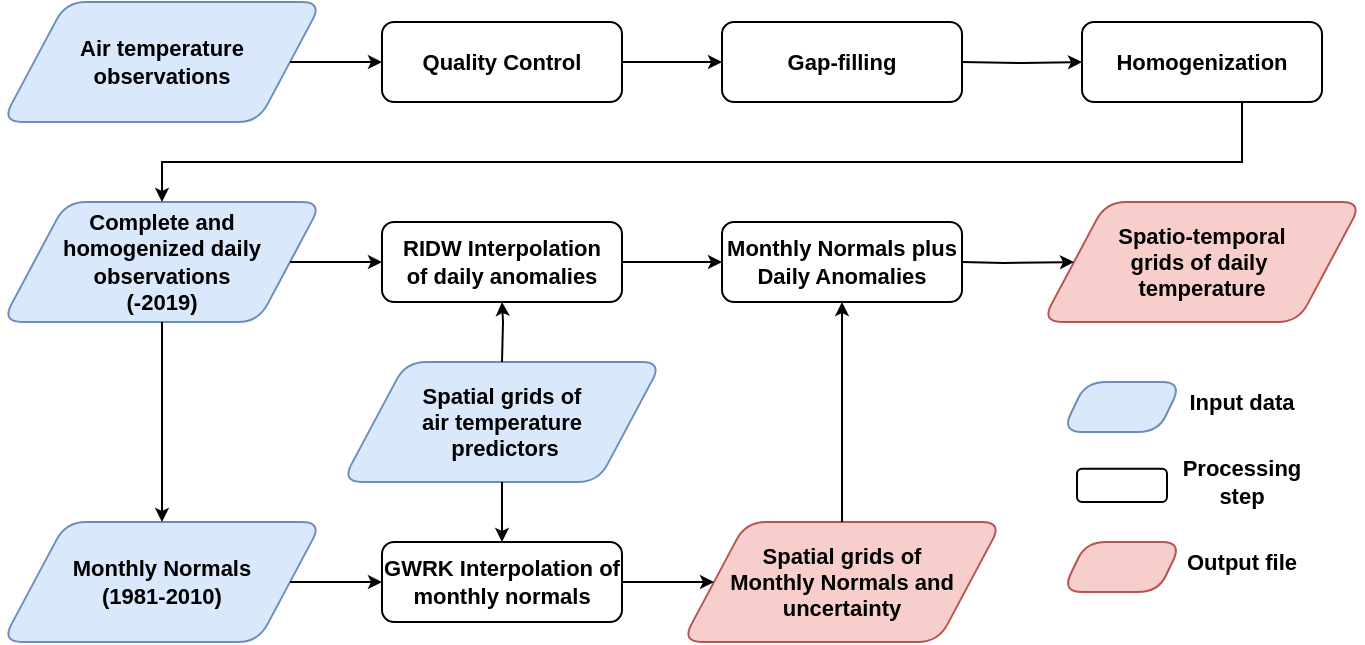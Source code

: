 <mxfile version="13.8.1" type="device"><diagram id="-Qv3ljj9Aok5pHvdOo0o" name="Page-1"><mxGraphModel dx="981" dy="557" grid="1" gridSize="10" guides="1" tooltips="1" connect="1" arrows="1" fold="1" page="1" pageScale="1" pageWidth="100" pageHeight="112" math="0" shadow="0"><root><mxCell id="0"/><mxCell id="1" parent="0"/><mxCell id="3AlTVUfveW3GnMD2zD8P-52" value="" style="group;fontFamily=Helvetica;fontSize=11;fontStyle=1" parent="1" vertex="1" connectable="0"><mxGeometry x="10" y="8" width="680" height="320" as="geometry"/></mxCell><mxCell id="3AlTVUfveW3GnMD2zD8P-1" value="Air temperature &lt;br style=&quot;font-size: 11px;&quot;&gt;observations" style="shape=parallelogram;perimeter=parallelogramPerimeter;whiteSpace=wrap;html=1;fillColor=#dae8fc;strokeColor=#6c8ebf;rounded=1;fontSize=11;fontFamily=Helvetica;fontStyle=1" parent="3AlTVUfveW3GnMD2zD8P-52" vertex="1"><mxGeometry width="160" height="60" as="geometry"/></mxCell><mxCell id="3AlTVUfveW3GnMD2zD8P-2" value="Complete and &lt;br style=&quot;font-size: 11px;&quot;&gt;homogenized daily observations&lt;br style=&quot;font-size: 11px;&quot;&gt;(-2019)" style="shape=parallelogram;perimeter=parallelogramPerimeter;whiteSpace=wrap;html=1;fillColor=#dae8fc;strokeColor=#6c8ebf;rounded=1;fontSize=11;fontFamily=Helvetica;fontStyle=1" parent="3AlTVUfveW3GnMD2zD8P-52" vertex="1"><mxGeometry y="100" width="160" height="60" as="geometry"/></mxCell><mxCell id="3AlTVUfveW3GnMD2zD8P-3" value="Quality Control" style="rounded=1;whiteSpace=wrap;html=1;fontSize=11;shadow=0;fontFamily=Helvetica;fontStyle=1" parent="3AlTVUfveW3GnMD2zD8P-52" vertex="1"><mxGeometry x="190" y="10" width="120" height="40" as="geometry"/></mxCell><mxCell id="3AlTVUfveW3GnMD2zD8P-4" value="Gap-filling" style="rounded=1;whiteSpace=wrap;html=1;fontSize=11;fontFamily=Helvetica;fontStyle=1" parent="3AlTVUfveW3GnMD2zD8P-52" vertex="1"><mxGeometry x="360" y="10" width="120" height="40" as="geometry"/></mxCell><mxCell id="3AlTVUfveW3GnMD2zD8P-5" value="Homogenization" style="rounded=1;whiteSpace=wrap;html=1;fontSize=11;fontFamily=Helvetica;fontStyle=1" parent="3AlTVUfveW3GnMD2zD8P-52" vertex="1"><mxGeometry x="540" y="10" width="120" height="40" as="geometry"/></mxCell><mxCell id="3AlTVUfveW3GnMD2zD8P-11" value="RIDW Interpolation&lt;br style=&quot;font-size: 11px;&quot;&gt;of daily anomalies" style="rounded=1;whiteSpace=wrap;html=1;fontSize=11;fontFamily=Helvetica;fontStyle=1" parent="3AlTVUfveW3GnMD2zD8P-52" vertex="1"><mxGeometry x="190" y="110" width="120" height="40" as="geometry"/></mxCell><mxCell id="3AlTVUfveW3GnMD2zD8P-12" value="Monthly Normals plus Daily Anomalies" style="rounded=1;whiteSpace=wrap;html=1;fontSize=11;fontFamily=Helvetica;fontStyle=1" parent="3AlTVUfveW3GnMD2zD8P-52" vertex="1"><mxGeometry x="360" y="110" width="120" height="40" as="geometry"/></mxCell><mxCell id="3AlTVUfveW3GnMD2zD8P-14" value="Spatio-temporal &lt;br style=&quot;font-size: 11px;&quot;&gt;grids of daily&amp;nbsp;&lt;br style=&quot;font-size: 11px;&quot;&gt;temperature" style="shape=parallelogram;perimeter=parallelogramPerimeter;whiteSpace=wrap;html=1;fillColor=#f8cecc;strokeColor=#b85450;rounded=1;fontSize=11;fontFamily=Helvetica;fontStyle=1" parent="3AlTVUfveW3GnMD2zD8P-52" vertex="1"><mxGeometry x="520" y="100" width="160" height="60" as="geometry"/></mxCell><mxCell id="3AlTVUfveW3GnMD2zD8P-15" value="Monthly Normals&lt;br style=&quot;font-size: 11px;&quot;&gt;(1981-2010)" style="shape=parallelogram;perimeter=parallelogramPerimeter;whiteSpace=wrap;html=1;fillColor=#dae8fc;strokeColor=#6c8ebf;rounded=1;fontSize=11;fontFamily=Helvetica;fontStyle=1" parent="3AlTVUfveW3GnMD2zD8P-52" vertex="1"><mxGeometry y="260" width="160" height="60" as="geometry"/></mxCell><mxCell id="3AlTVUfveW3GnMD2zD8P-16" value="GWRK Interpolation of monthly normals" style="rounded=1;whiteSpace=wrap;html=1;fontSize=11;fontFamily=Helvetica;fontStyle=1" parent="3AlTVUfveW3GnMD2zD8P-52" vertex="1"><mxGeometry x="190" y="270" width="120" height="40" as="geometry"/></mxCell><mxCell id="3AlTVUfveW3GnMD2zD8P-18" value="Spatial grids of &lt;br style=&quot;font-size: 11px;&quot;&gt;Monthly Normals and&lt;br style=&quot;font-size: 11px;&quot;&gt;uncertainty" style="shape=parallelogram;perimeter=parallelogramPerimeter;whiteSpace=wrap;html=1;fillColor=#f8cecc;strokeColor=#b85450;rounded=1;fontSize=11;fontFamily=Helvetica;fontStyle=1" parent="3AlTVUfveW3GnMD2zD8P-52" vertex="1"><mxGeometry x="340" y="260" width="160" height="60" as="geometry"/></mxCell><mxCell id="3AlTVUfveW3GnMD2zD8P-19" value="Spatial grids of &lt;br style=&quot;font-size: 11px;&quot;&gt;air temperature&lt;br style=&quot;font-size: 11px;&quot;&gt;&amp;nbsp;predictors" style="shape=parallelogram;perimeter=parallelogramPerimeter;whiteSpace=wrap;html=1;fillColor=#dae8fc;strokeColor=#6c8ebf;rounded=1;fontSize=11;fontFamily=Helvetica;fontStyle=1" parent="3AlTVUfveW3GnMD2zD8P-52" vertex="1"><mxGeometry x="170" y="180" width="160" height="60" as="geometry"/></mxCell><mxCell id="3AlTVUfveW3GnMD2zD8P-44" value="" style="group;fontFamily=Helvetica;fontSize=11;fontStyle=1" parent="3AlTVUfveW3GnMD2zD8P-52" vertex="1" connectable="0"><mxGeometry x="530" y="190" width="120" height="104.997" as="geometry"/></mxCell><mxCell id="3AlTVUfveW3GnMD2zD8P-39" value="Input data" style="text;html=1;strokeColor=none;fillColor=none;align=center;verticalAlign=middle;whiteSpace=wrap;rounded=0;fontSize=11;fontFamily=Helvetica;fontStyle=1" parent="3AlTVUfveW3GnMD2zD8P-44" vertex="1"><mxGeometry x="60" width="60" height="20" as="geometry"/></mxCell><mxCell id="3AlTVUfveW3GnMD2zD8P-40" value="Processing step" style="text;html=1;strokeColor=none;fillColor=none;align=center;verticalAlign=middle;whiteSpace=wrap;rounded=0;fontSize=11;fontFamily=Helvetica;fontStyle=1" parent="3AlTVUfveW3GnMD2zD8P-44" vertex="1"><mxGeometry x="60" y="40" width="60" height="20" as="geometry"/></mxCell><mxCell id="3AlTVUfveW3GnMD2zD8P-41" value="Output file" style="text;html=1;strokeColor=none;fillColor=none;align=center;verticalAlign=middle;whiteSpace=wrap;rounded=0;fontSize=11;fontFamily=Helvetica;fontStyle=1" parent="3AlTVUfveW3GnMD2zD8P-44" vertex="1"><mxGeometry x="60" y="80" width="60" height="20" as="geometry"/></mxCell><mxCell id="3AlTVUfveW3GnMD2zD8P-34" value="" style="shape=parallelogram;perimeter=parallelogramPerimeter;whiteSpace=wrap;html=1;fillColor=#dae8fc;strokeColor=#6c8ebf;rounded=1;fontSize=11;fontFamily=Helvetica;fontStyle=1" parent="3AlTVUfveW3GnMD2zD8P-44" vertex="1"><mxGeometry width="60" height="25" as="geometry"/></mxCell><mxCell id="3AlTVUfveW3GnMD2zD8P-35" value="" style="rounded=1;whiteSpace=wrap;html=1;fontSize=11;fontFamily=Helvetica;fontStyle=1" parent="3AlTVUfveW3GnMD2zD8P-44" vertex="1"><mxGeometry x="7.5" y="43.333" width="45" height="16.667" as="geometry"/></mxCell><mxCell id="3AlTVUfveW3GnMD2zD8P-37" value="" style="shape=parallelogram;perimeter=parallelogramPerimeter;whiteSpace=wrap;html=1;fillColor=#f8cecc;strokeColor=#b85450;rounded=1;fontSize=11;fontFamily=Helvetica;fontStyle=1" parent="3AlTVUfveW3GnMD2zD8P-44" vertex="1"><mxGeometry y="79.997" width="60" height="25" as="geometry"/></mxCell><mxCell id="3AlTVUfveW3GnMD2zD8P-51" value="" style="group;fontFamily=Helvetica;fontSize=11;fontStyle=1" parent="3AlTVUfveW3GnMD2zD8P-52" vertex="1" connectable="0"><mxGeometry x="80" y="30" width="540" height="160" as="geometry"/></mxCell><mxCell id="3AlTVUfveW3GnMD2zD8P-8" value="" style="edgeStyle=orthogonalEdgeStyle;rounded=0;orthogonalLoop=1;jettySize=auto;html=1;fontSize=11;endSize=4;fontFamily=Helvetica;fontStyle=1" parent="3AlTVUfveW3GnMD2zD8P-51" target="3AlTVUfveW3GnMD2zD8P-5" edge="1"><mxGeometry relative="1" as="geometry"><mxPoint x="400" as="sourcePoint"/></mxGeometry></mxCell><mxCell id="3AlTVUfveW3GnMD2zD8P-10" value="" style="edgeStyle=orthogonalEdgeStyle;rounded=0;orthogonalLoop=1;jettySize=auto;html=1;fontSize=11;endSize=4;fontFamily=Helvetica;fontStyle=1" parent="3AlTVUfveW3GnMD2zD8P-51" source="3AlTVUfveW3GnMD2zD8P-5" edge="1"><mxGeometry relative="1" as="geometry"><mxPoint y="70" as="targetPoint"/><Array as="points"><mxPoint x="540" y="50"/><mxPoint y="50"/></Array></mxGeometry></mxCell><mxCell id="3AlTVUfveW3GnMD2zD8P-22" value="" style="edgeStyle=orthogonalEdgeStyle;rounded=0;orthogonalLoop=1;jettySize=auto;html=1;fontSize=11;endSize=4;fontFamily=Helvetica;fontStyle=1" parent="3AlTVUfveW3GnMD2zD8P-51" target="3AlTVUfveW3GnMD2zD8P-14" edge="1"><mxGeometry relative="1" as="geometry"><mxPoint x="400" y="100" as="sourcePoint"/></mxGeometry></mxCell><mxCell id="3AlTVUfveW3GnMD2zD8P-30" value="" style="edgeStyle=orthogonalEdgeStyle;rounded=0;orthogonalLoop=1;jettySize=auto;html=1;fontSize=11;endSize=4;fontFamily=Helvetica;fontStyle=1" parent="3AlTVUfveW3GnMD2zD8P-51" target="3AlTVUfveW3GnMD2zD8P-11" edge="1"><mxGeometry relative="1" as="geometry"><mxPoint x="170" y="150" as="sourcePoint"/></mxGeometry></mxCell><mxCell id="3AlTVUfveW3GnMD2zD8P-6" value="" style="edgeStyle=orthogonalEdgeStyle;rounded=0;orthogonalLoop=1;jettySize=auto;html=1;fontSize=11;endSize=4;shadow=0;fontFamily=Helvetica;fontStyle=1" parent="3AlTVUfveW3GnMD2zD8P-52" source="3AlTVUfveW3GnMD2zD8P-1" target="3AlTVUfveW3GnMD2zD8P-3" edge="1"><mxGeometry relative="1" as="geometry"/></mxCell><mxCell id="3AlTVUfveW3GnMD2zD8P-7" value="" style="edgeStyle=orthogonalEdgeStyle;rounded=0;orthogonalLoop=1;jettySize=auto;html=1;fontSize=11;endSize=4;fontFamily=Helvetica;fontStyle=1" parent="3AlTVUfveW3GnMD2zD8P-52" source="3AlTVUfveW3GnMD2zD8P-3" target="3AlTVUfveW3GnMD2zD8P-4" edge="1"><mxGeometry relative="1" as="geometry"/></mxCell><mxCell id="3AlTVUfveW3GnMD2zD8P-20" value="" style="edgeStyle=orthogonalEdgeStyle;rounded=0;orthogonalLoop=1;jettySize=auto;html=1;fontSize=11;endSize=4;fontFamily=Helvetica;fontStyle=1" parent="3AlTVUfveW3GnMD2zD8P-52" source="3AlTVUfveW3GnMD2zD8P-2" target="3AlTVUfveW3GnMD2zD8P-11" edge="1"><mxGeometry relative="1" as="geometry"/></mxCell><mxCell id="3AlTVUfveW3GnMD2zD8P-21" value="" style="edgeStyle=orthogonalEdgeStyle;rounded=0;orthogonalLoop=1;jettySize=auto;html=1;fontSize=11;endSize=4;fontFamily=Helvetica;fontStyle=1" parent="3AlTVUfveW3GnMD2zD8P-52" source="3AlTVUfveW3GnMD2zD8P-11" target="3AlTVUfveW3GnMD2zD8P-12" edge="1"><mxGeometry relative="1" as="geometry"/></mxCell><mxCell id="3AlTVUfveW3GnMD2zD8P-26" value="" style="edgeStyle=orthogonalEdgeStyle;rounded=0;orthogonalLoop=1;jettySize=auto;html=1;entryX=0.5;entryY=0;entryDx=0;entryDy=0;fontSize=11;endSize=4;fontFamily=Helvetica;fontStyle=1" parent="3AlTVUfveW3GnMD2zD8P-52" source="3AlTVUfveW3GnMD2zD8P-2" target="3AlTVUfveW3GnMD2zD8P-15" edge="1"><mxGeometry relative="1" as="geometry"><mxPoint x="90" y="270" as="targetPoint"/></mxGeometry></mxCell><mxCell id="3AlTVUfveW3GnMD2zD8P-27" value="" style="edgeStyle=orthogonalEdgeStyle;rounded=0;orthogonalLoop=1;jettySize=auto;html=1;fontSize=11;endSize=4;fontFamily=Helvetica;fontStyle=1" parent="3AlTVUfveW3GnMD2zD8P-52" source="3AlTVUfveW3GnMD2zD8P-15" target="3AlTVUfveW3GnMD2zD8P-16" edge="1"><mxGeometry relative="1" as="geometry"/></mxCell><mxCell id="3AlTVUfveW3GnMD2zD8P-33" value="" style="edgeStyle=orthogonalEdgeStyle;rounded=0;orthogonalLoop=1;jettySize=auto;html=1;fontSize=11;entryX=0.5;entryY=1;entryDx=0;entryDy=0;endSize=4;fontFamily=Helvetica;fontStyle=1" parent="3AlTVUfveW3GnMD2zD8P-52" source="3AlTVUfveW3GnMD2zD8P-18" target="3AlTVUfveW3GnMD2zD8P-12" edge="1"><mxGeometry relative="1" as="geometry"><mxPoint x="430" y="230" as="targetPoint"/></mxGeometry></mxCell><mxCell id="3AlTVUfveW3GnMD2zD8P-28" value="" style="edgeStyle=orthogonalEdgeStyle;rounded=0;orthogonalLoop=1;jettySize=auto;html=1;fontSize=11;endSize=4;fontFamily=Helvetica;fontStyle=1" parent="3AlTVUfveW3GnMD2zD8P-52" source="3AlTVUfveW3GnMD2zD8P-16" target="3AlTVUfveW3GnMD2zD8P-18" edge="1"><mxGeometry relative="1" as="geometry"/></mxCell><mxCell id="3AlTVUfveW3GnMD2zD8P-29" value="" style="edgeStyle=orthogonalEdgeStyle;rounded=0;orthogonalLoop=1;jettySize=auto;html=1;fontSize=11;exitX=0.5;exitY=1;exitDx=0;exitDy=0;endSize=4;fontFamily=Helvetica;fontStyle=1" parent="3AlTVUfveW3GnMD2zD8P-52" source="3AlTVUfveW3GnMD2zD8P-19" target="3AlTVUfveW3GnMD2zD8P-16" edge="1"><mxGeometry relative="1" as="geometry"><mxPoint x="260.034" y="260" as="sourcePoint"/></mxGeometry></mxCell></root></mxGraphModel></diagram></mxfile>